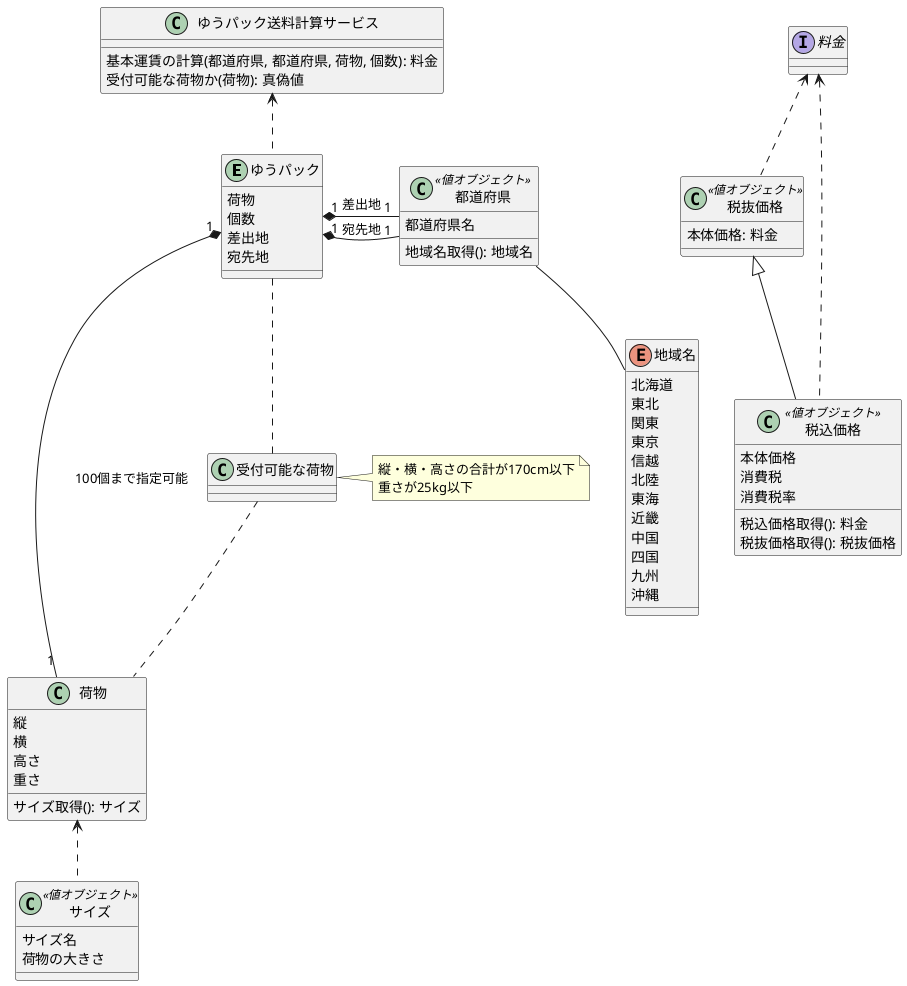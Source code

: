 @startuml domain-model

entity ゆうパック {
    荷物
    個数
    差出地
    宛先地
}

class ゆうパック送料計算サービス {
    基本運賃の計算(都道府県, 都道府県, 荷物, 個数): 料金
    受付可能な荷物か(荷物): 真偽値
}

interface 料金

class 税抜価格 <<値オブジェクト>> {
    本体価格: 料金
}

class 税込価格 <<値オブジェクト>> {
    本体価格
    消費税
    消費税率
    税込価格取得(): 料金
    税抜価格取得(): 税抜価格
}

class 荷物 {
    縦
    横
    高さ
    重さ
    サイズ取得(): サイズ
}

class サイズ <<値オブジェクト>> {
    サイズ名
    荷物の大きさ
}

class 受付可能な荷物

note "縦・横・高さの合計が170cm以下\n重さが25kg以下" as 荷物仕様

class 都道府県 <<値オブジェクト>> {
    都道府県名
    地域名取得(): 地域名
}

enum 地域名 {
    北海道
    東北
    関東
    東京
    信越
    北陸
    東海
    近畿
    中国
    四国
    九州
    沖縄
}

ゆうパック送料計算サービス <.. ゆうパック
ゆうパック "1" *- "1" 荷物 : 100個まで指定可能
荷物 <.. サイズ
ゆうパック .. 受付可能な荷物
受付可能な荷物 <- 荷物仕様
受付可能な荷物 .. 荷物
ゆうパック "1" *- "1" 都道府県 : 差出地
ゆうパック "1" *- "1" 都道府県 : 宛先地
都道府県 -- 地域名
料金 <.. 税抜価格
料金 <.. 税込価格
税抜価格 <|-- 税込価格

@enduml
